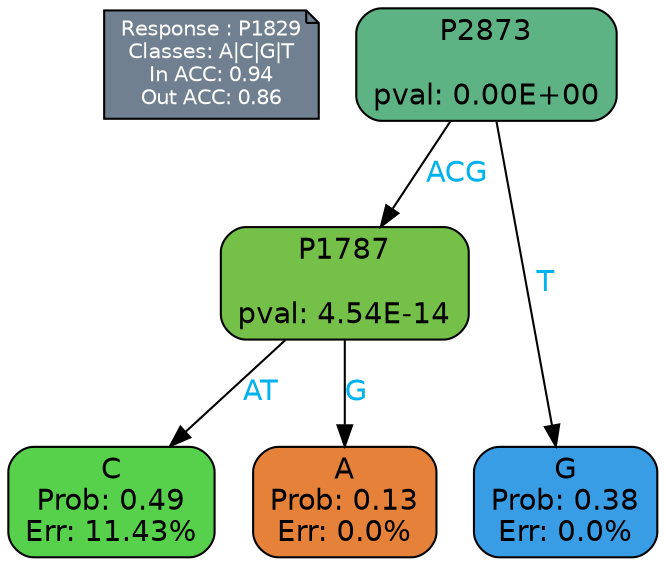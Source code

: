digraph Tree {
node [shape=box, style="filled, rounded", color="black", fontname=helvetica] ;
graph [ranksep=equally, splines=polylines, bgcolor=transparent, dpi=600] ;
edge [fontname=helvetica] ;
LEGEND [label="Response : P1829
Classes: A|C|G|T
In ACC: 0.94
Out ACC: 0.86
",shape=note,align=left,style=filled,fillcolor="slategray",fontcolor="white",fontsize=10];1 [label="P2873

pval: 0.00E+00", fillcolor="#5db384"] ;
2 [label="P1787

pval: 4.54E-14", fillcolor="#74c048"] ;
3 [label="C
Prob: 0.49
Err: 11.43%", fillcolor="#57d14c"] ;
4 [label="A
Prob: 0.13
Err: 0.0%", fillcolor="#e58139"] ;
5 [label="G
Prob: 0.38
Err: 0.0%", fillcolor="#399de5"] ;
1 -> 2 [label="ACG",fontcolor=deepskyblue2] ;
1 -> 5 [label="T",fontcolor=deepskyblue2] ;
2 -> 3 [label="AT",fontcolor=deepskyblue2] ;
2 -> 4 [label="G",fontcolor=deepskyblue2] ;
{rank = same; 3;4;5;}{rank = same; LEGEND;1;}}